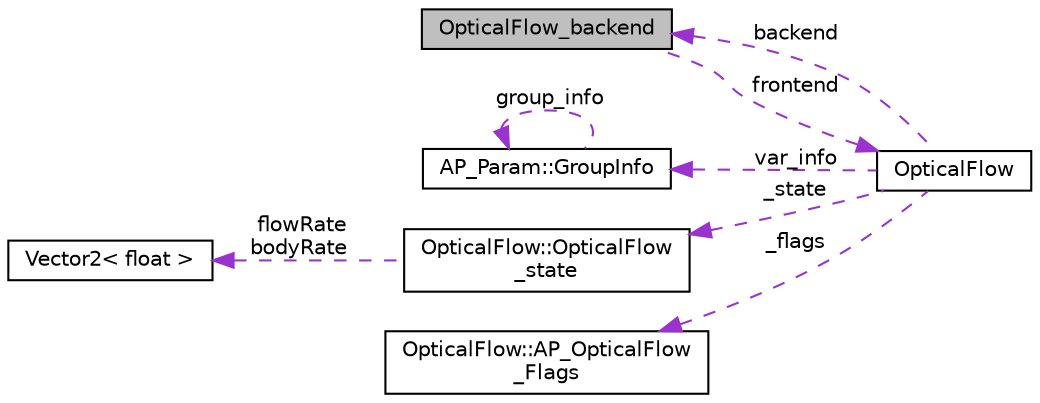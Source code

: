 digraph "OpticalFlow_backend"
{
 // INTERACTIVE_SVG=YES
  edge [fontname="Helvetica",fontsize="10",labelfontname="Helvetica",labelfontsize="10"];
  node [fontname="Helvetica",fontsize="10",shape=record];
  rankdir="LR";
  Node1 [label="OpticalFlow_backend",height=0.2,width=0.4,color="black", fillcolor="grey75", style="filled", fontcolor="black"];
  Node2 -> Node1 [dir="back",color="darkorchid3",fontsize="10",style="dashed",label=" frontend" ,fontname="Helvetica"];
  Node2 [label="OpticalFlow",height=0.2,width=0.4,color="black", fillcolor="white", style="filled",URL="$classOpticalFlow.html"];
  Node3 -> Node2 [dir="back",color="darkorchid3",fontsize="10",style="dashed",label=" var_info" ,fontname="Helvetica"];
  Node3 [label="AP_Param::GroupInfo",height=0.2,width=0.4,color="black", fillcolor="white", style="filled",URL="$structAP__Param_1_1GroupInfo.html"];
  Node3 -> Node3 [dir="back",color="darkorchid3",fontsize="10",style="dashed",label=" group_info" ,fontname="Helvetica"];
  Node4 -> Node2 [dir="back",color="darkorchid3",fontsize="10",style="dashed",label=" _state" ,fontname="Helvetica"];
  Node4 [label="OpticalFlow::OpticalFlow\l_state",height=0.2,width=0.4,color="black", fillcolor="white", style="filled",URL="$structOpticalFlow_1_1OpticalFlow__state.html"];
  Node5 -> Node4 [dir="back",color="darkorchid3",fontsize="10",style="dashed",label=" flowRate\nbodyRate" ,fontname="Helvetica"];
  Node5 [label="Vector2\< float \>",height=0.2,width=0.4,color="black", fillcolor="white", style="filled",URL="$structVector2.html"];
  Node1 -> Node2 [dir="back",color="darkorchid3",fontsize="10",style="dashed",label=" backend" ,fontname="Helvetica"];
  Node6 -> Node2 [dir="back",color="darkorchid3",fontsize="10",style="dashed",label=" _flags" ,fontname="Helvetica"];
  Node6 [label="OpticalFlow::AP_OpticalFlow\l_Flags",height=0.2,width=0.4,color="black", fillcolor="white", style="filled",URL="$structOpticalFlow_1_1AP__OpticalFlow__Flags.html"];
}
